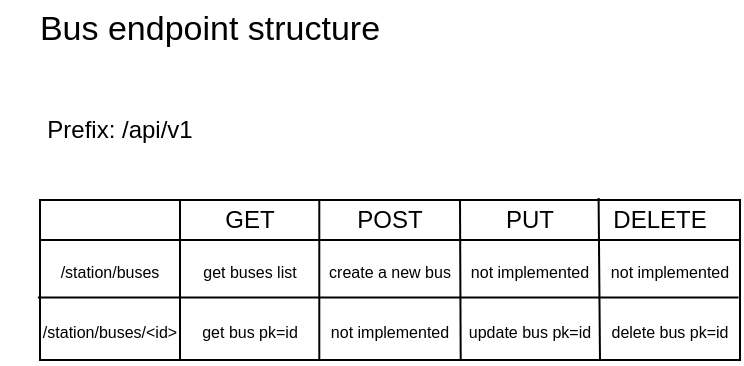 <mxfile version="22.1.22" type="embed">
  <diagram id="MoEE-HtGFrTY02FeijL1" name="Page-1">
    <mxGraphModel dx="454" dy="305" grid="1" gridSize="10" guides="1" tooltips="1" connect="1" arrows="1" fold="1" page="1" pageScale="1" pageWidth="850" pageHeight="1100" math="0" shadow="0">
      <root>
        <mxCell id="0" />
        <mxCell id="1" parent="0" />
        <mxCell id="2" value="&lt;font style=&quot;font-size: 17px;&quot;&gt;Bus endpoint structure&lt;/font&gt;" style="text;html=1;strokeColor=none;fillColor=none;align=center;verticalAlign=middle;whiteSpace=wrap;rounded=0;imageWidth=50;strokeWidth=1;" vertex="1" parent="1">
          <mxGeometry x="100" y="40" width="210" height="30" as="geometry" />
        </mxCell>
        <mxCell id="4" value="Prefix: /api/v1" style="text;html=1;strokeColor=none;fillColor=none;align=center;verticalAlign=middle;whiteSpace=wrap;rounded=0;" vertex="1" parent="1">
          <mxGeometry x="110" y="90" width="100" height="30" as="geometry" />
        </mxCell>
        <mxCell id="5" value="" style="shape=internalStorage;whiteSpace=wrap;html=1;backgroundOutline=1;dx=70;dy=20;" vertex="1" parent="1">
          <mxGeometry x="120" y="140" width="350" height="80" as="geometry" />
        </mxCell>
        <mxCell id="11" value="" style="endArrow=none;html=1;rounded=0;entryX=0.399;entryY=-0.002;entryDx=0;entryDy=0;entryPerimeter=0;exitX=0.399;exitY=1.003;exitDx=0;exitDy=0;exitPerimeter=0;" edge="1" parent="1" source="5" target="5">
          <mxGeometry width="50" height="50" relative="1" as="geometry">
            <mxPoint x="230" y="190" as="sourcePoint" />
            <mxPoint x="280" y="140" as="targetPoint" />
          </mxGeometry>
        </mxCell>
        <mxCell id="12" value="" style="endArrow=none;html=1;rounded=0;exitX=0.601;exitY=0.993;exitDx=0;exitDy=0;exitPerimeter=0;" edge="1" parent="1" source="5">
          <mxGeometry width="50" height="50" relative="1" as="geometry">
            <mxPoint x="280" y="190" as="sourcePoint" />
            <mxPoint x="330" y="140" as="targetPoint" />
          </mxGeometry>
        </mxCell>
        <mxCell id="13" value="" style="endArrow=none;html=1;rounded=0;entryX=0.798;entryY=-0.012;entryDx=0;entryDy=0;entryPerimeter=0;" edge="1" parent="1" target="5">
          <mxGeometry width="50" height="50" relative="1" as="geometry">
            <mxPoint x="400" y="220" as="sourcePoint" />
            <mxPoint x="380" y="150" as="targetPoint" />
          </mxGeometry>
        </mxCell>
        <mxCell id="15" value="GET" style="text;html=1;strokeColor=none;fillColor=none;align=center;verticalAlign=middle;whiteSpace=wrap;rounded=0;" vertex="1" parent="1">
          <mxGeometry x="180" y="130" width="90" height="40" as="geometry" />
        </mxCell>
        <mxCell id="16" value="POST" style="text;html=1;strokeColor=none;fillColor=none;align=center;verticalAlign=middle;whiteSpace=wrap;rounded=0;" vertex="1" parent="1">
          <mxGeometry x="260" y="135" width="70" height="30" as="geometry" />
        </mxCell>
        <mxCell id="17" value="PUT" style="text;html=1;strokeColor=none;fillColor=none;align=center;verticalAlign=middle;whiteSpace=wrap;rounded=0;" vertex="1" parent="1">
          <mxGeometry x="330" y="135" width="70" height="30" as="geometry" />
        </mxCell>
        <mxCell id="18" value="DELETE" style="text;html=1;strokeColor=none;fillColor=none;align=center;verticalAlign=middle;whiteSpace=wrap;rounded=0;" vertex="1" parent="1">
          <mxGeometry x="400" y="135" width="60" height="30" as="geometry" />
        </mxCell>
        <mxCell id="19" value="" style="endArrow=none;html=1;rounded=0;exitX=-0.003;exitY=0.61;exitDx=0;exitDy=0;exitPerimeter=0;entryX=0.998;entryY=0.61;entryDx=0;entryDy=0;entryPerimeter=0;" edge="1" parent="1" source="5" target="5">
          <mxGeometry width="50" height="50" relative="1" as="geometry">
            <mxPoint x="140" y="200" as="sourcePoint" />
            <mxPoint x="190" y="150" as="targetPoint" />
          </mxGeometry>
        </mxCell>
        <mxCell id="20" value="&lt;font style=&quot;font-size: 8px;&quot;&gt;/station/buses&lt;/font&gt;" style="text;html=1;strokeColor=none;fillColor=none;align=center;verticalAlign=middle;whiteSpace=wrap;rounded=0;" vertex="1" parent="1">
          <mxGeometry x="120" y="160" width="70" height="30" as="geometry" />
        </mxCell>
        <mxCell id="21" value="&lt;font style=&quot;font-size: 8px;&quot;&gt;/station/buses/&amp;lt;id&amp;gt;&lt;/font&gt;" style="text;html=1;strokeColor=none;fillColor=none;align=center;verticalAlign=middle;whiteSpace=wrap;rounded=0;" vertex="1" parent="1">
          <mxGeometry x="120" y="190" width="70" height="30" as="geometry" />
        </mxCell>
        <mxCell id="22" value="&lt;font style=&quot;font-size: 8px;&quot;&gt;get buses list&lt;/font&gt;" style="text;html=1;strokeColor=none;fillColor=none;align=center;verticalAlign=middle;whiteSpace=wrap;rounded=0;" vertex="1" parent="1">
          <mxGeometry x="190" y="160" width="70" height="30" as="geometry" />
        </mxCell>
        <mxCell id="23" value="&lt;font style=&quot;font-size: 8px;&quot;&gt;create a new bus&lt;/font&gt;" style="text;html=1;strokeColor=none;fillColor=none;align=center;verticalAlign=middle;whiteSpace=wrap;rounded=0;" vertex="1" parent="1">
          <mxGeometry x="260" y="160" width="70" height="30" as="geometry" />
        </mxCell>
        <mxCell id="24" value="&lt;font style=&quot;font-size: 8px;&quot;&gt;not implemented&lt;/font&gt;" style="text;html=1;strokeColor=none;fillColor=none;align=center;verticalAlign=middle;whiteSpace=wrap;rounded=0;" vertex="1" parent="1">
          <mxGeometry x="330" y="160" width="70" height="30" as="geometry" />
        </mxCell>
        <mxCell id="25" value="&lt;font style=&quot;font-size: 8px;&quot;&gt;not implemented&lt;/font&gt;" style="text;html=1;strokeColor=none;fillColor=none;align=center;verticalAlign=middle;whiteSpace=wrap;rounded=0;" vertex="1" parent="1">
          <mxGeometry x="400" y="160" width="70" height="30" as="geometry" />
        </mxCell>
        <mxCell id="26" value="&lt;font style=&quot;font-size: 8px;&quot;&gt;get bus pk=id&lt;/font&gt;" style="text;html=1;strokeColor=none;fillColor=none;align=center;verticalAlign=middle;whiteSpace=wrap;rounded=0;" vertex="1" parent="1">
          <mxGeometry x="190" y="190" width="70" height="30" as="geometry" />
        </mxCell>
        <mxCell id="27" value="&lt;font style=&quot;font-size: 8px;&quot;&gt;not implemented&lt;/font&gt;" style="text;html=1;strokeColor=none;fillColor=none;align=center;verticalAlign=middle;whiteSpace=wrap;rounded=0;" vertex="1" parent="1">
          <mxGeometry x="260" y="190" width="70" height="30" as="geometry" />
        </mxCell>
        <mxCell id="28" value="&lt;font style=&quot;font-size: 8px;&quot;&gt;update bus pk=id&lt;/font&gt;" style="text;html=1;strokeColor=none;fillColor=none;align=center;verticalAlign=middle;whiteSpace=wrap;rounded=0;" vertex="1" parent="1">
          <mxGeometry x="330" y="190" width="70" height="30" as="geometry" />
        </mxCell>
        <mxCell id="29" value="&lt;font style=&quot;font-size: 8px;&quot;&gt;delete bus pk=id&lt;/font&gt;" style="text;html=1;strokeColor=none;fillColor=none;align=center;verticalAlign=middle;whiteSpace=wrap;rounded=0;" vertex="1" parent="1">
          <mxGeometry x="400" y="190" width="70" height="30" as="geometry" />
        </mxCell>
      </root>
    </mxGraphModel>
  </diagram>
</mxfile>
